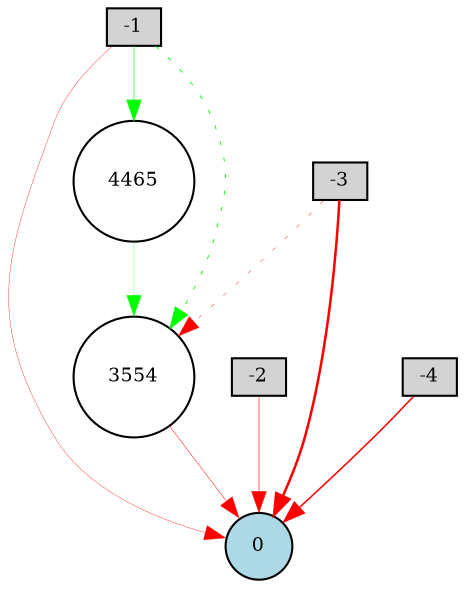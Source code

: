 digraph {
	node [fontsize=9 height=0.2 shape=circle width=0.2]
	-1 [fillcolor=lightgray shape=box style=filled]
	-2 [fillcolor=lightgray shape=box style=filled]
	-3 [fillcolor=lightgray shape=box style=filled]
	-4 [fillcolor=lightgray shape=box style=filled]
	0 [fillcolor=lightblue style=filled]
	4465 [fillcolor=white style=filled]
	3554 [fillcolor=white style=filled]
	4465 -> 3554 [color=green penwidth=0.1421780342895637 style=solid]
	3554 -> 0 [color=red penwidth=0.22797165930041793 style=solid]
	-1 -> 4465 [color=green penwidth=0.30000000000000004 style=solid]
	-3 -> 3554 [color=red penwidth=0.19067946866784605 style=dotted]
	-1 -> 0 [color=red penwidth=0.17307751072375382 style=solid]
	-4 -> 0 [color=red penwidth=0.7366120973302367 style=solid]
	-1 -> 3554 [color=green penwidth=0.4369257057699616 style=dotted]
	-3 -> 0 [color=red penwidth=1.2117746871827715 style=solid]
	-2 -> 0 [color=red penwidth=0.29086034862109506 style=solid]
}
